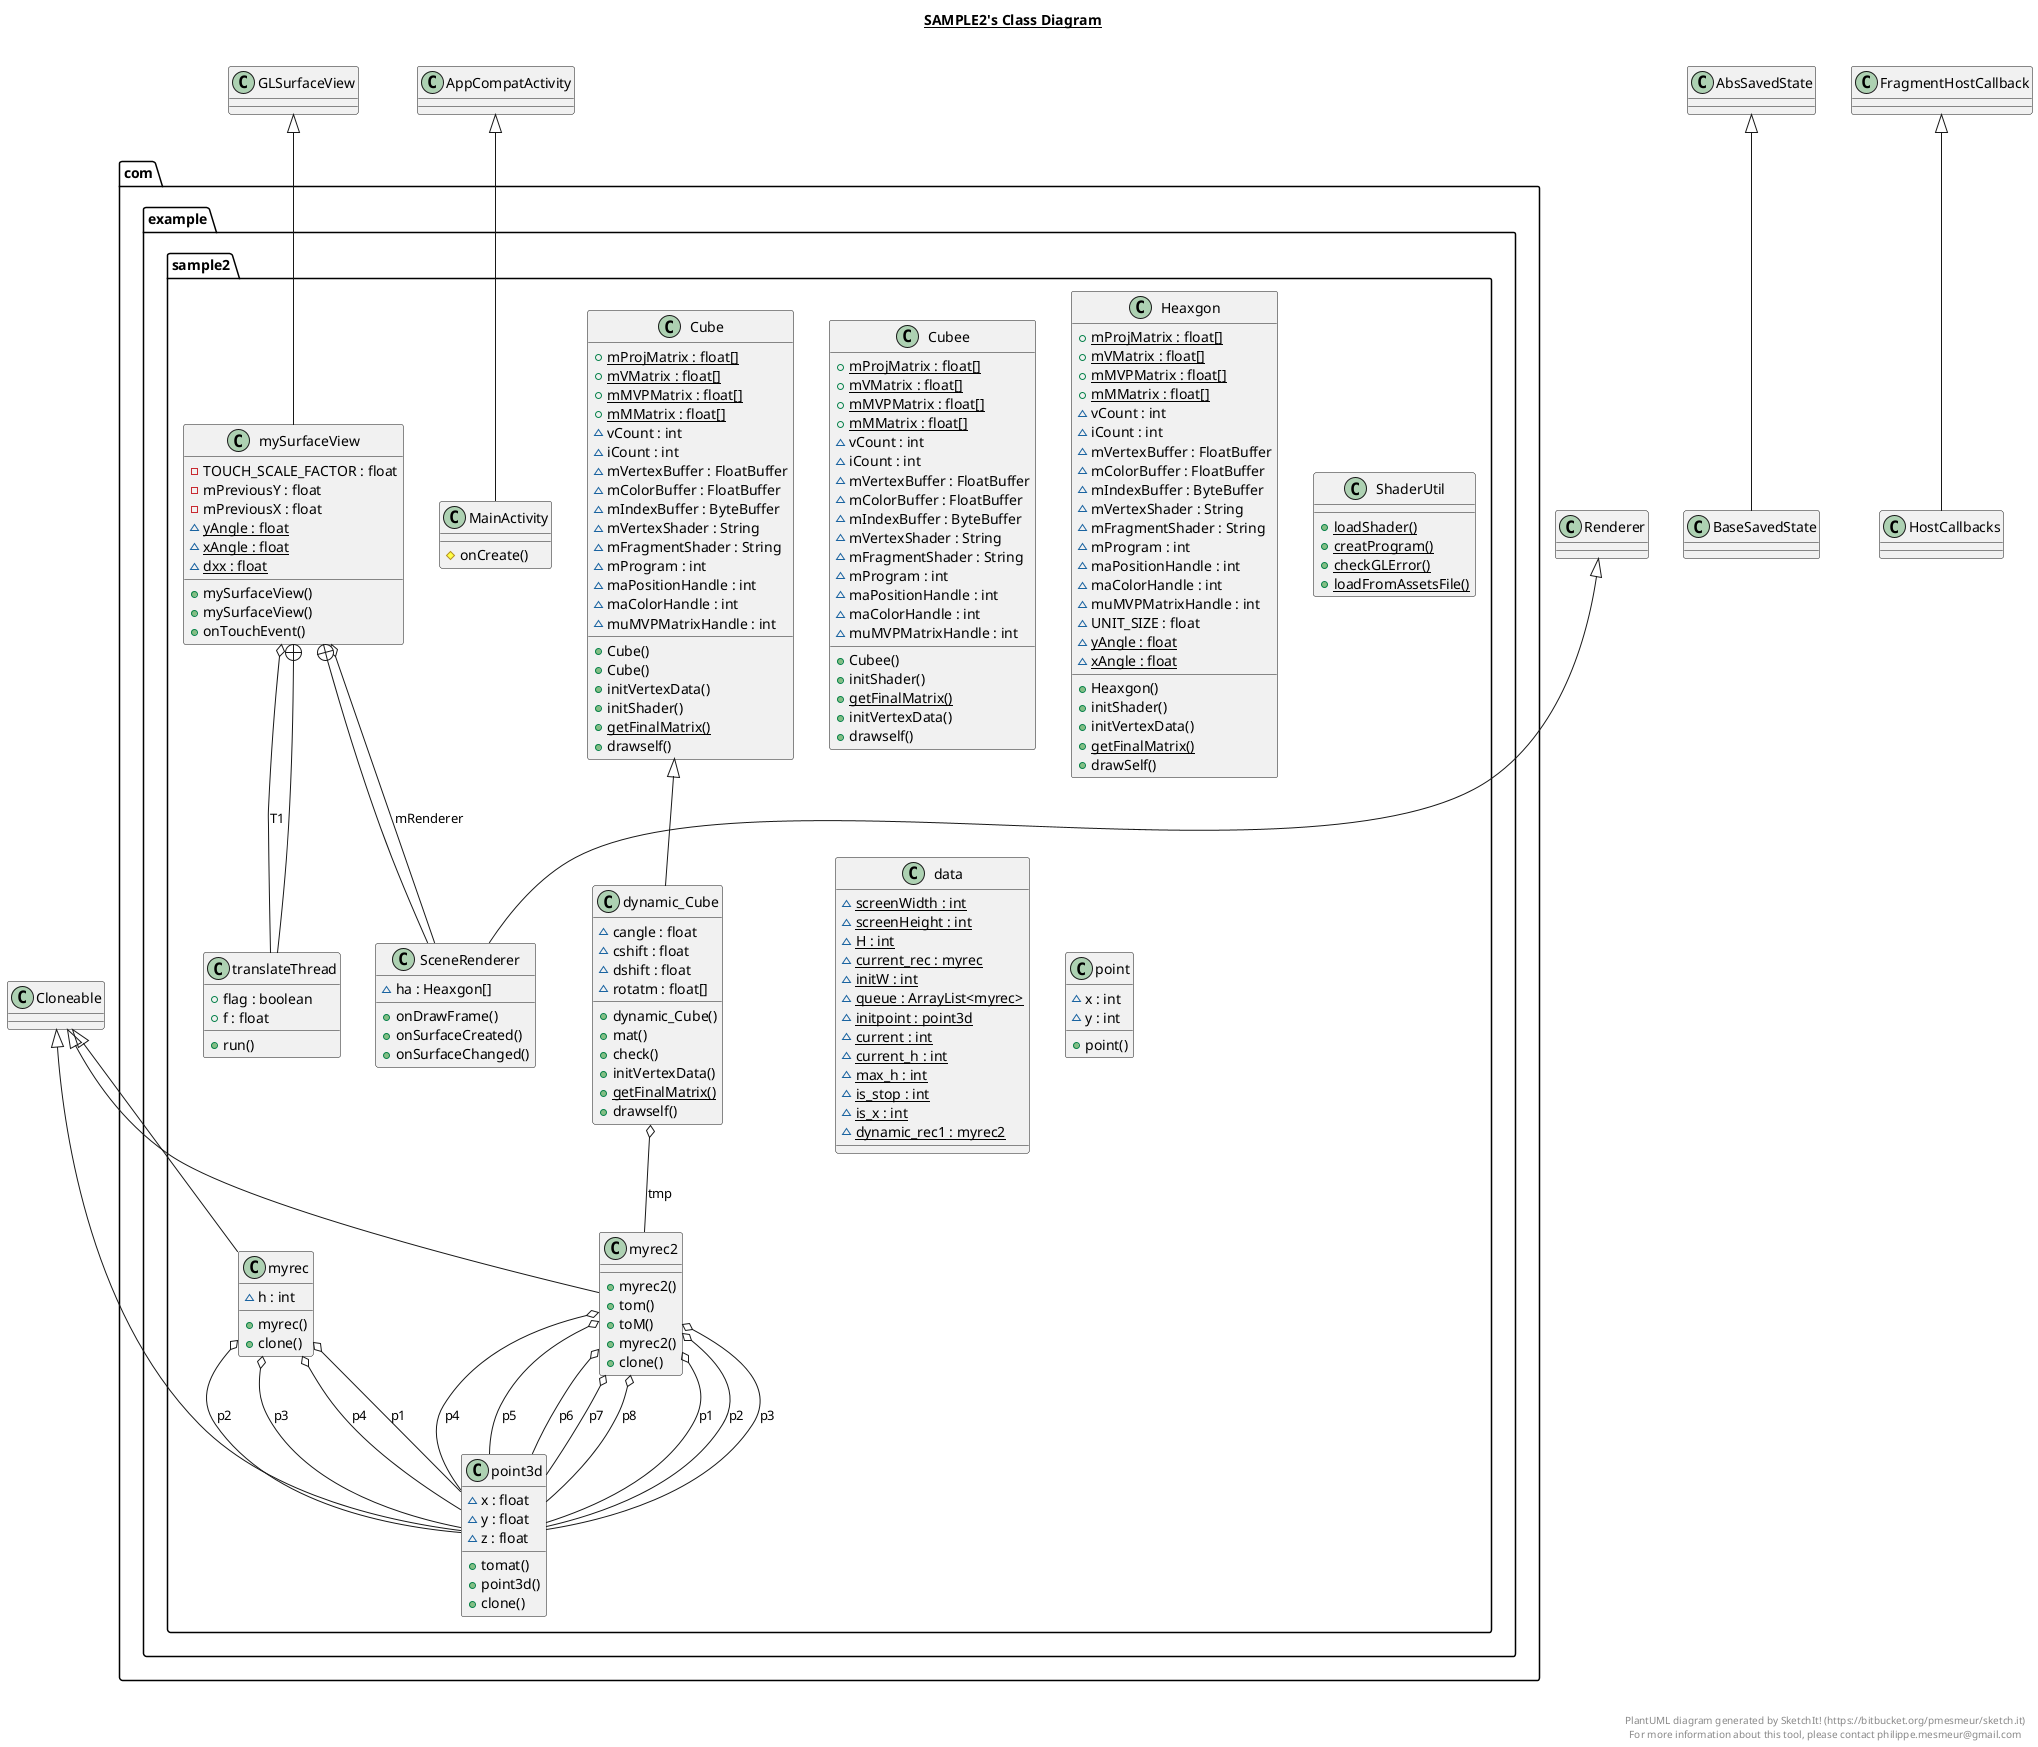 @startuml

title __SAMPLE2's Class Diagram__\n

  package com.example.sample2 {
    class Cube {
        {static} + mProjMatrix : float[]
        {static} + mVMatrix : float[]
        {static} + mMVPMatrix : float[]
        {static} + mMMatrix : float[]
        ~ vCount : int
        ~ iCount : int
        ~ mVertexBuffer : FloatBuffer
        ~ mColorBuffer : FloatBuffer
        ~ mIndexBuffer : ByteBuffer
        ~ mVertexShader : String
        ~ mFragmentShader : String
        ~ mProgram : int
        ~ maPositionHandle : int
        ~ maColorHandle : int
        ~ muMVPMatrixHandle : int
        + Cube()
        + Cube()
        + initVertexData()
        + initShader()
        {static} + getFinalMatrix()
        + drawself()
    }
  }
  

  package com.example.sample2 {
    class Cubee {
        {static} + mProjMatrix : float[]
        {static} + mVMatrix : float[]
        {static} + mMVPMatrix : float[]
        {static} + mMMatrix : float[]
        ~ vCount : int
        ~ iCount : int
        ~ mVertexBuffer : FloatBuffer
        ~ mColorBuffer : FloatBuffer
        ~ mIndexBuffer : ByteBuffer
        ~ mVertexShader : String
        ~ mFragmentShader : String
        ~ mProgram : int
        ~ maPositionHandle : int
        ~ maColorHandle : int
        ~ muMVPMatrixHandle : int
        + Cubee()
        + initShader()
        {static} + getFinalMatrix()
        + initVertexData()
        + drawself()
    }
  }
  

  package com.example.sample2 {
    class Heaxgon {
        {static} + mProjMatrix : float[]
        {static} + mVMatrix : float[]
        {static} + mMVPMatrix : float[]
        {static} + mMMatrix : float[]
        ~ vCount : int
        ~ iCount : int
        ~ mVertexBuffer : FloatBuffer
        ~ mColorBuffer : FloatBuffer
        ~ mIndexBuffer : ByteBuffer
        ~ mVertexShader : String
        ~ mFragmentShader : String
        ~ mProgram : int
        ~ maPositionHandle : int
        ~ maColorHandle : int
        ~ muMVPMatrixHandle : int
        ~ UNIT_SIZE : float
        {static} ~ yAngle : float
        {static} ~ xAngle : float
        + Heaxgon()
        + initShader()
        + initVertexData()
        {static} + getFinalMatrix()
        + drawSelf()
    }
  }
  

  package com.example.sample2 {
    class MainActivity {
        # onCreate()
    }
  }
  

  package com.example.sample2 {
    class ShaderUtil {
        {static} + loadShader()
        {static} + creatProgram()
        {static} + checkGLError()
        {static} + loadFromAssetsFile()
    }
  }
  

  package com.example.sample2 {
    class data {
        {static} ~ screenWidth : int
        {static} ~ screenHeight : int
        {static} ~ H : int
        {static} ~ current_rec : myrec
        {static} ~ initW : int
        {static} ~ queue : ArrayList<myrec>
        {static} ~ initpoint : point3d
        {static} ~ current : int
        {static} ~ current_h : int
        {static} ~ max_h : int
        {static} ~ is_stop : int
        {static} ~ is_x : int
        {static} ~ dynamic_rec1 : myrec2
    }
  }
  

  package com.example.sample2 {
    class dynamic_Cube {
        ~ cangle : float
        ~ cshift : float
        ~ dshift : float
        ~ rotatm : float[]
        + dynamic_Cube()
        + mat()
        + check()
        + initVertexData()
        {static} + getFinalMatrix()
        + drawself()
    }
  }
  

  package com.example.sample2 {
    class mySurfaceView {
        - TOUCH_SCALE_FACTOR : float
        - mPreviousY : float
        - mPreviousX : float
        {static} ~ yAngle : float
        {static} ~ xAngle : float
        {static} ~ dxx : float
        + mySurfaceView()
        + mySurfaceView()
        + onTouchEvent()
    }
  }
  

  package com.example.sample2 {
    class SceneRenderer {
        ~ ha : Heaxgon[]
        + onDrawFrame()
        + onSurfaceCreated()
        + onSurfaceChanged()
    }
  }
  

  package com.example.sample2 {
    class translateThread {
        + flag : boolean
        + f : float
        + run()
    }
  }
  

  package com.example.sample2 {
    class myrec {
        ~ h : int
        + myrec()
        + clone()
    }
  }
  

  package com.example.sample2 {
    class myrec2 {
        + myrec2()
        + tom()
        + toM()
        + myrec2()
        + clone()
    }
  }
  

  package com.example.sample2 {
    class point {
        ~ x : int
        ~ y : int
        + point()
    }
  }
  

  package com.example.sample2 {
    class point3d {
        ~ x : float
        ~ y : float
        ~ z : float
        + tomat()
        + point3d()
        + clone()
    }
  }
  

  MainActivity -up-|> AppCompatActivity
  HostCallbacks -up-|> FragmentHostCallback
  dynamic_Cube -up-|> Cube
  dynamic_Cube o-- myrec2 : tmp
  mySurfaceView -up-|> GLSurfaceView
  mySurfaceView o-- SceneRenderer : mRenderer
  mySurfaceView o-- translateThread : T1
  mySurfaceView +-down- SceneRenderer
  mySurfaceView +-down- translateThread
  SceneRenderer -up-|> Renderer
  BaseSavedState -up-|> AbsSavedState
  myrec -up-|> Cloneable
  myrec o-- point3d : p1
  myrec o-- point3d : p2
  myrec o-- point3d : p3
  myrec o-- point3d : p4
  myrec2 -up-|> Cloneable
  myrec2 o-- point3d : p1
  myrec2 o-- point3d : p2
  myrec2 o-- point3d : p3
  myrec2 o-- point3d : p4
  myrec2 o-- point3d : p5
  myrec2 o-- point3d : p6
  myrec2 o-- point3d : p7
  myrec2 o-- point3d : p8
  point3d -up-|> Cloneable


right footer


PlantUML diagram generated by SketchIt! (https://bitbucket.org/pmesmeur/sketch.it)
For more information about this tool, please contact philippe.mesmeur@gmail.com
endfooter

@enduml
